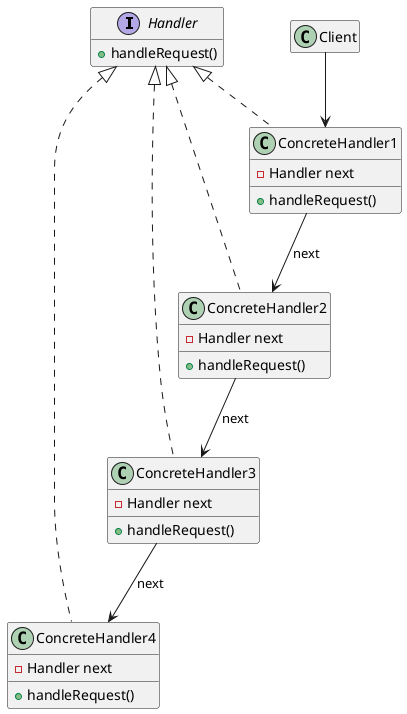 @startuml
hide empty members

interface Handler {
    +handleRequest()
}

class ConcreteHandler1 implements Handler {
    -Handler next
    +handleRequest()
}

class ConcreteHandler2 implements Handler {
    -Handler next
    +handleRequest()
}

class ConcreteHandler3 implements Handler {
    -Handler next
    +handleRequest()
}

class ConcreteHandler4 implements Handler {
    -Handler next
    +handleRequest()
}

Client --> ConcreteHandler1
ConcreteHandler1 --> ConcreteHandler2 : next
ConcreteHandler2 --> ConcreteHandler3 : next
ConcreteHandler3 --> ConcreteHandler4 : next

@enduml
